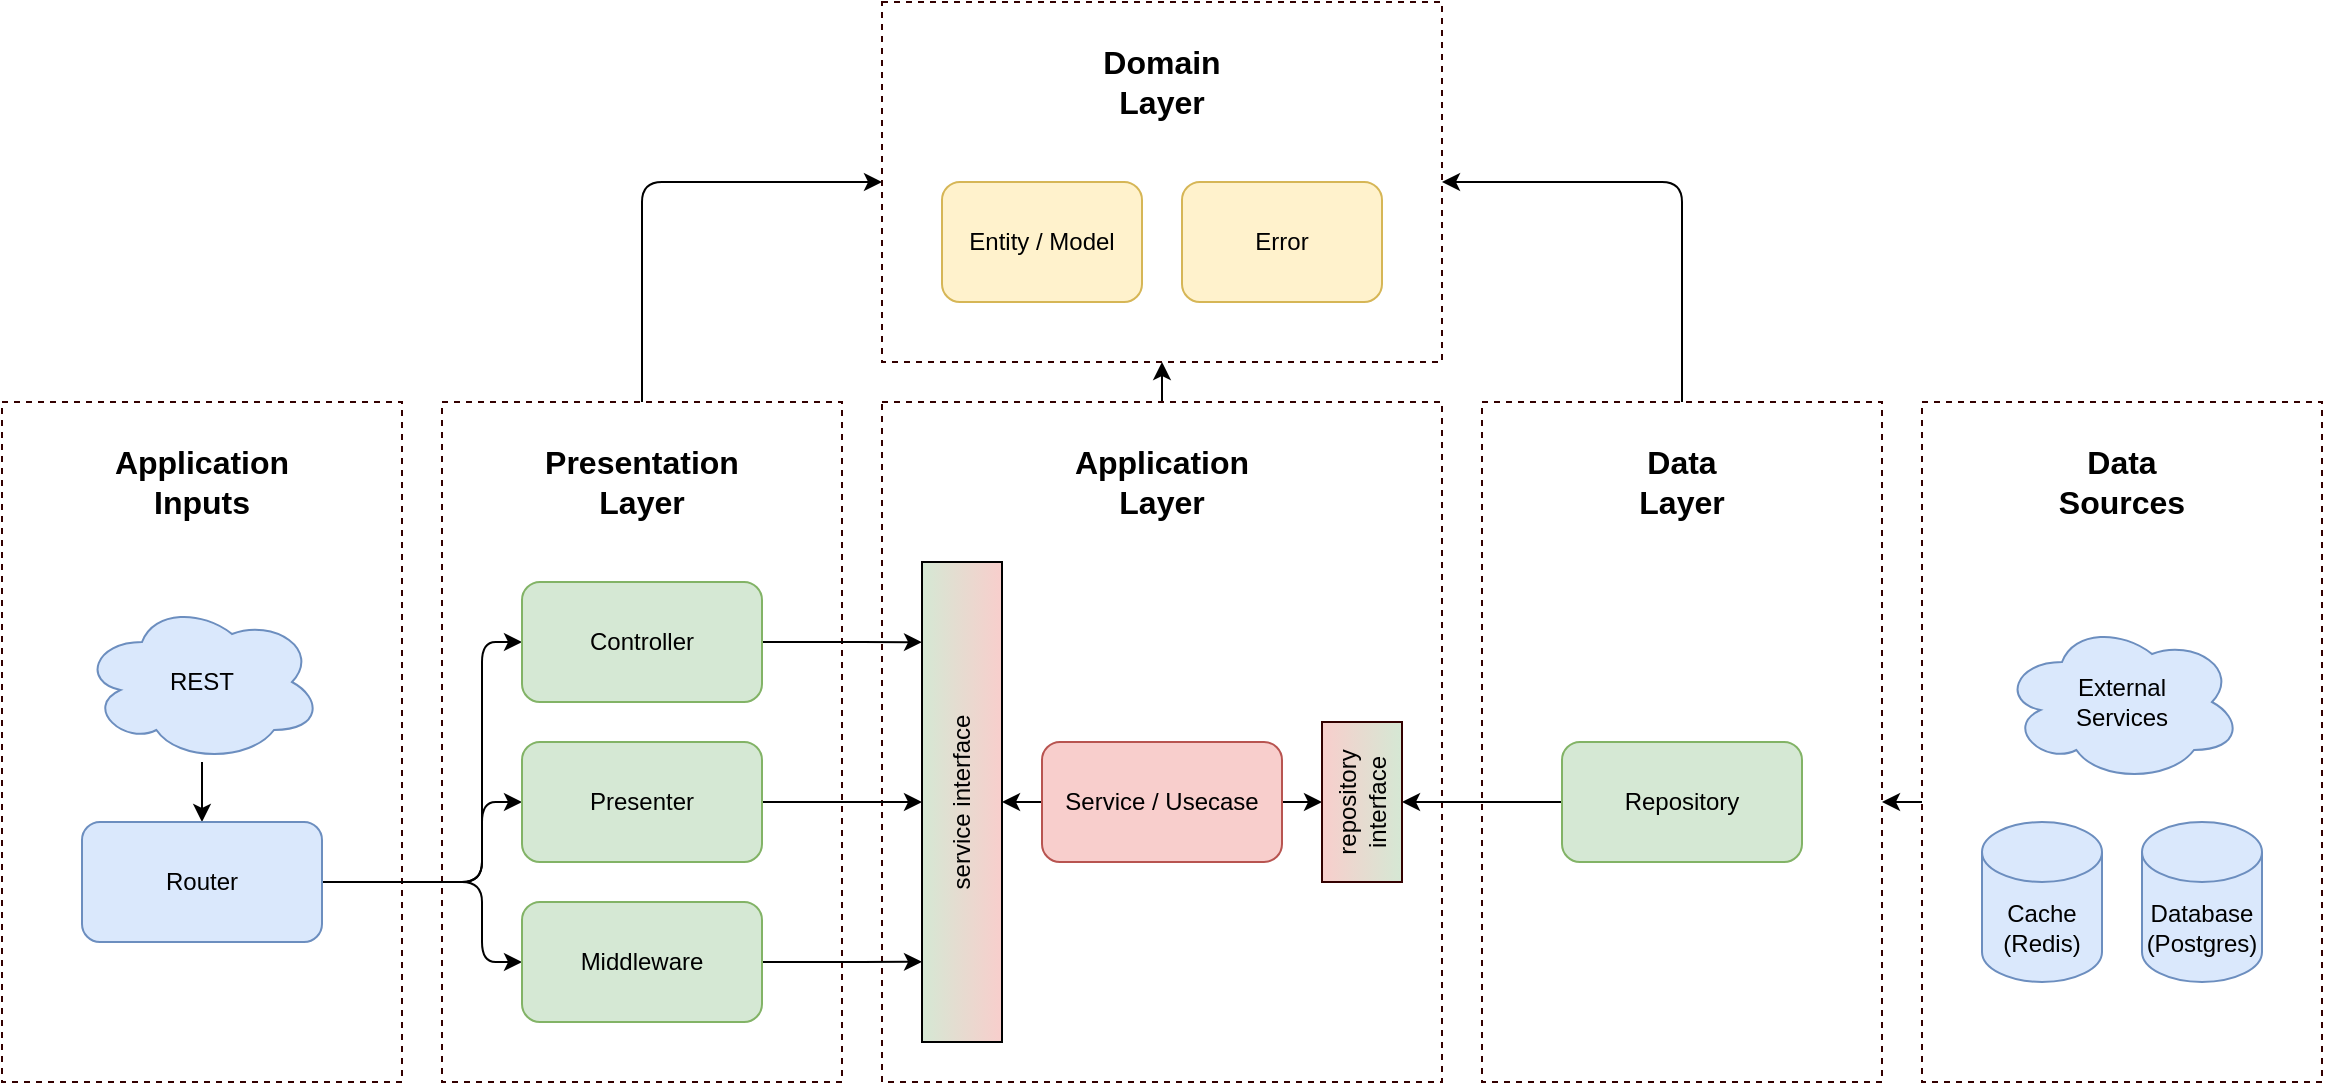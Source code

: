 <mxfile>
    <diagram id="_KlTPeI5R1qHFAGSOktZ" name="Clean Architecture">
        <mxGraphModel dx="1347" dy="926" grid="1" gridSize="10" guides="1" tooltips="1" connect="1" arrows="1" fold="1" page="1" pageScale="1" pageWidth="850" pageHeight="1100" math="0" shadow="0">
            <root>
                <mxCell id="0"/>
                <mxCell id="1" parent="0"/>
                <mxCell id="55" style="edgeStyle=orthogonalEdgeStyle;html=1;fontSize=16;endArrow=classic;endFill=1;" edge="1" parent="1" source="54" target="44">
                    <mxGeometry relative="1" as="geometry">
                        <Array as="points">
                            <mxPoint x="1090" y="520"/>
                            <mxPoint x="1090" y="520"/>
                        </Array>
                    </mxGeometry>
                </mxCell>
                <mxCell id="54" value="" style="rounded=0;whiteSpace=wrap;html=1;strokeColor=#330000;fillColor=none;gradientColor=none;dashed=1;" vertex="1" parent="1">
                    <mxGeometry x="1100" y="320" width="200" height="340" as="geometry"/>
                </mxCell>
                <mxCell id="52" value="" style="rounded=0;whiteSpace=wrap;html=1;strokeColor=#330000;fillColor=none;gradientColor=none;dashed=1;" vertex="1" parent="1">
                    <mxGeometry x="140" y="320" width="200" height="340" as="geometry"/>
                </mxCell>
                <mxCell id="51" value="&lt;span style=&quot;font-size: 16px;&quot;&gt;&lt;b&gt;Application Inputs&lt;/b&gt;&lt;/span&gt;" style="text;html=1;strokeColor=none;fillColor=none;align=center;verticalAlign=middle;whiteSpace=wrap;rounded=0;dashed=1;" vertex="1" parent="1">
                    <mxGeometry x="180" y="340" width="120" height="40" as="geometry"/>
                </mxCell>
                <mxCell id="46" value="" style="rounded=0;whiteSpace=wrap;html=1;strokeColor=#330000;fillColor=none;gradientColor=none;dashed=1;" vertex="1" parent="1">
                    <mxGeometry x="580" y="120" width="280" height="180" as="geometry"/>
                </mxCell>
                <mxCell id="45" value="&lt;font style=&quot;font-size: 16px;&quot;&gt;&lt;b&gt;Domain&lt;br&gt;Layer&lt;/b&gt;&lt;/font&gt;" style="text;html=1;strokeColor=none;fillColor=none;align=center;verticalAlign=middle;whiteSpace=wrap;rounded=0;dashed=1;" vertex="1" parent="1">
                    <mxGeometry x="660" y="140" width="120" height="40" as="geometry"/>
                </mxCell>
                <mxCell id="48" style="edgeStyle=orthogonalEdgeStyle;html=1;entryX=1;entryY=0.5;entryDx=0;entryDy=0;fontSize=16;endArrow=classic;endFill=1;" edge="1" parent="1" source="44" target="46">
                    <mxGeometry relative="1" as="geometry">
                        <Array as="points">
                            <mxPoint x="980" y="210"/>
                        </Array>
                    </mxGeometry>
                </mxCell>
                <mxCell id="44" value="" style="rounded=0;whiteSpace=wrap;html=1;strokeColor=#330000;fillColor=none;gradientColor=none;dashed=1;" vertex="1" parent="1">
                    <mxGeometry x="880" y="320" width="200" height="340" as="geometry"/>
                </mxCell>
                <mxCell id="43" value="&lt;font style=&quot;font-size: 16px;&quot;&gt;&lt;b&gt;Data&lt;br&gt;Layer&lt;/b&gt;&lt;/font&gt;" style="text;html=1;strokeColor=none;fillColor=none;align=center;verticalAlign=middle;whiteSpace=wrap;rounded=0;dashed=1;" vertex="1" parent="1">
                    <mxGeometry x="920" y="340" width="120" height="40" as="geometry"/>
                </mxCell>
                <mxCell id="50" style="edgeStyle=orthogonalEdgeStyle;html=1;entryX=0;entryY=0.5;entryDx=0;entryDy=0;fontSize=16;endArrow=classic;endFill=1;" edge="1" parent="1" source="42" target="46">
                    <mxGeometry relative="1" as="geometry">
                        <Array as="points">
                            <mxPoint x="460" y="210"/>
                        </Array>
                    </mxGeometry>
                </mxCell>
                <mxCell id="42" value="" style="rounded=0;whiteSpace=wrap;html=1;strokeColor=#330000;fillColor=none;gradientColor=none;dashed=1;" vertex="1" parent="1">
                    <mxGeometry x="360" y="320" width="200" height="340" as="geometry"/>
                </mxCell>
                <mxCell id="41" value="&lt;font style=&quot;font-size: 16px;&quot;&gt;&lt;b&gt;Presentation Layer&lt;/b&gt;&lt;/font&gt;" style="text;html=1;strokeColor=none;fillColor=none;align=center;verticalAlign=middle;whiteSpace=wrap;rounded=0;dashed=1;" vertex="1" parent="1">
                    <mxGeometry x="400" y="340" width="120" height="40" as="geometry"/>
                </mxCell>
                <mxCell id="49" style="edgeStyle=orthogonalEdgeStyle;html=1;entryX=0.5;entryY=1;entryDx=0;entryDy=0;fontSize=16;endArrow=classic;endFill=1;" edge="1" parent="1" source="34" target="46">
                    <mxGeometry relative="1" as="geometry"/>
                </mxCell>
                <mxCell id="34" value="" style="rounded=0;whiteSpace=wrap;html=1;strokeColor=#330000;fillColor=none;gradientColor=none;dashed=1;" vertex="1" parent="1">
                    <mxGeometry x="580" y="320" width="280" height="340" as="geometry"/>
                </mxCell>
                <mxCell id="22" style="edgeStyle=orthogonalEdgeStyle;html=1;endArrow=classic;endFill=1;" edge="1" parent="1" source="2" target="21">
                    <mxGeometry relative="1" as="geometry"/>
                </mxCell>
                <mxCell id="23" style="edgeStyle=orthogonalEdgeStyle;html=1;endArrow=classic;endFill=1;" edge="1" parent="1" source="2" target="20">
                    <mxGeometry relative="1" as="geometry"/>
                </mxCell>
                <mxCell id="2" value="Service / Usecase" style="rounded=1;whiteSpace=wrap;html=1;fillColor=#f8cecc;strokeColor=#b85450;" vertex="1" parent="1">
                    <mxGeometry x="660" y="490" width="120" height="60" as="geometry"/>
                </mxCell>
                <mxCell id="4" value="Entity / Model" style="rounded=1;whiteSpace=wrap;html=1;fillColor=#fff2cc;strokeColor=#d6b656;" vertex="1" parent="1">
                    <mxGeometry x="610" y="210" width="100" height="60" as="geometry"/>
                </mxCell>
                <mxCell id="5" value="Cache&lt;br&gt;(Redis)" style="shape=cylinder3;whiteSpace=wrap;html=1;boundedLbl=1;backgroundOutline=1;size=15;fillColor=#dae8fc;strokeColor=#6c8ebf;" vertex="1" parent="1">
                    <mxGeometry x="1130" y="530" width="60" height="80" as="geometry"/>
                </mxCell>
                <mxCell id="6" value="Database&lt;br&gt;(Postgres)" style="shape=cylinder3;whiteSpace=wrap;html=1;boundedLbl=1;backgroundOutline=1;size=15;fillColor=#dae8fc;strokeColor=#6c8ebf;" vertex="1" parent="1">
                    <mxGeometry x="1210" y="530" width="60" height="80" as="geometry"/>
                </mxCell>
                <mxCell id="7" value="External&lt;br&gt;Services" style="ellipse;shape=cloud;whiteSpace=wrap;html=1;fillColor=#dae8fc;strokeColor=#6c8ebf;" vertex="1" parent="1">
                    <mxGeometry x="1140" y="430" width="120" height="80" as="geometry"/>
                </mxCell>
                <mxCell id="30" style="edgeStyle=orthogonalEdgeStyle;html=1;endArrow=classic;endFill=1;" edge="1" parent="1" source="8" target="9">
                    <mxGeometry relative="1" as="geometry"/>
                </mxCell>
                <mxCell id="8" value="REST" style="ellipse;shape=cloud;whiteSpace=wrap;html=1;fillColor=#dae8fc;strokeColor=#6c8ebf;" vertex="1" parent="1">
                    <mxGeometry x="180" y="420" width="120" height="80" as="geometry"/>
                </mxCell>
                <mxCell id="28" style="edgeStyle=orthogonalEdgeStyle;html=1;entryX=0;entryY=0.5;entryDx=0;entryDy=0;endArrow=classic;endFill=1;" edge="1" parent="1" source="9" target="10">
                    <mxGeometry relative="1" as="geometry">
                        <Array as="points">
                            <mxPoint x="380" y="560"/>
                            <mxPoint x="380" y="440"/>
                        </Array>
                    </mxGeometry>
                </mxCell>
                <mxCell id="29" style="edgeStyle=orthogonalEdgeStyle;html=1;entryX=0;entryY=0.5;entryDx=0;entryDy=0;endArrow=classic;endFill=1;" edge="1" parent="1" source="9" target="11">
                    <mxGeometry relative="1" as="geometry">
                        <Array as="points">
                            <mxPoint x="380" y="560"/>
                            <mxPoint x="380" y="520"/>
                        </Array>
                    </mxGeometry>
                </mxCell>
                <mxCell id="37" style="edgeStyle=orthogonalEdgeStyle;html=1;entryX=0;entryY=0.5;entryDx=0;entryDy=0;fontSize=16;endArrow=classic;endFill=1;" edge="1" parent="1" source="9" target="36">
                    <mxGeometry relative="1" as="geometry">
                        <Array as="points">
                            <mxPoint x="380" y="560"/>
                            <mxPoint x="380" y="600"/>
                        </Array>
                    </mxGeometry>
                </mxCell>
                <mxCell id="9" value="Router" style="rounded=1;whiteSpace=wrap;html=1;fillColor=#dae8fc;strokeColor=#6c8ebf;" vertex="1" parent="1">
                    <mxGeometry x="180" y="530" width="120" height="60" as="geometry"/>
                </mxCell>
                <mxCell id="39" style="edgeStyle=orthogonalEdgeStyle;html=1;entryX=0.833;entryY=0;entryDx=0;entryDy=0;entryPerimeter=0;fontSize=16;endArrow=classic;endFill=1;" edge="1" parent="1" source="10" target="21">
                    <mxGeometry relative="1" as="geometry"/>
                </mxCell>
                <mxCell id="10" value="Controller" style="rounded=1;whiteSpace=wrap;html=1;fillColor=#d5e8d4;strokeColor=#82b366;" vertex="1" parent="1">
                    <mxGeometry x="400" y="410" width="120" height="60" as="geometry"/>
                </mxCell>
                <mxCell id="38" style="edgeStyle=orthogonalEdgeStyle;html=1;entryX=0.5;entryY=0;entryDx=0;entryDy=0;fontSize=16;endArrow=classic;endFill=1;" edge="1" parent="1" source="11" target="21">
                    <mxGeometry relative="1" as="geometry"/>
                </mxCell>
                <mxCell id="11" value="Presenter" style="rounded=1;whiteSpace=wrap;html=1;fillColor=#d5e8d4;strokeColor=#82b366;" vertex="1" parent="1">
                    <mxGeometry x="400" y="490" width="120" height="60" as="geometry"/>
                </mxCell>
                <mxCell id="26" style="edgeStyle=orthogonalEdgeStyle;html=1;entryX=0.5;entryY=1;entryDx=0;entryDy=0;endArrow=classic;endFill=1;" edge="1" parent="1" source="13" target="20">
                    <mxGeometry relative="1" as="geometry"/>
                </mxCell>
                <mxCell id="13" value="Repository" style="rounded=1;whiteSpace=wrap;html=1;fillColor=#d5e8d4;strokeColor=#82b366;" vertex="1" parent="1">
                    <mxGeometry x="920" y="490" width="120" height="60" as="geometry"/>
                </mxCell>
                <mxCell id="20" value="repository interface" style="rounded=0;whiteSpace=wrap;html=1;fillColor=#f8cecc;rotation=-90;strokeColor=#330000;gradientColor=#d5e8d4;" vertex="1" parent="1">
                    <mxGeometry x="780" y="500" width="80" height="40" as="geometry"/>
                </mxCell>
                <mxCell id="21" value="service interface" style="rounded=0;whiteSpace=wrap;html=1;fillColor=#d5e8d4;rotation=-90;gradientColor=#f8cecc;" vertex="1" parent="1">
                    <mxGeometry x="500" y="500" width="240" height="40" as="geometry"/>
                </mxCell>
                <mxCell id="35" value="&lt;font style=&quot;font-size: 16px;&quot;&gt;&lt;b&gt;Application Layer&lt;/b&gt;&lt;/font&gt;" style="text;html=1;strokeColor=none;fillColor=none;align=center;verticalAlign=middle;whiteSpace=wrap;rounded=0;dashed=1;" vertex="1" parent="1">
                    <mxGeometry x="660" y="340" width="120" height="40" as="geometry"/>
                </mxCell>
                <mxCell id="40" style="edgeStyle=orthogonalEdgeStyle;html=1;entryX=0.167;entryY=0;entryDx=0;entryDy=0;entryPerimeter=0;fontSize=16;endArrow=classic;endFill=1;" edge="1" parent="1" source="36" target="21">
                    <mxGeometry relative="1" as="geometry"/>
                </mxCell>
                <mxCell id="36" value="Middleware" style="rounded=1;whiteSpace=wrap;html=1;fillColor=#d5e8d4;strokeColor=#82b366;" vertex="1" parent="1">
                    <mxGeometry x="400" y="570" width="120" height="60" as="geometry"/>
                </mxCell>
                <mxCell id="47" value="Error" style="rounded=1;whiteSpace=wrap;html=1;fillColor=#fff2cc;strokeColor=#d6b656;" vertex="1" parent="1">
                    <mxGeometry x="730" y="210" width="100" height="60" as="geometry"/>
                </mxCell>
                <mxCell id="53" value="&lt;font style=&quot;font-size: 16px;&quot;&gt;&lt;b&gt;Data&lt;br&gt;Sources&lt;br&gt;&lt;/b&gt;&lt;/font&gt;" style="text;html=1;strokeColor=none;fillColor=none;align=center;verticalAlign=middle;whiteSpace=wrap;rounded=0;dashed=1;" vertex="1" parent="1">
                    <mxGeometry x="1140" y="340" width="120" height="40" as="geometry"/>
                </mxCell>
            </root>
        </mxGraphModel>
    </diagram>
</mxfile>